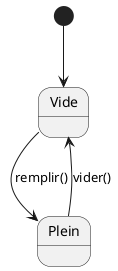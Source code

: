 @startuml

'-----------------------------------
' UML patterns illustrated
' JMB 2014
'-----------------------------------

[*] --> Vide
Vide --> Plein : remplir()
Plein --> Vide : vider()

@enduml
